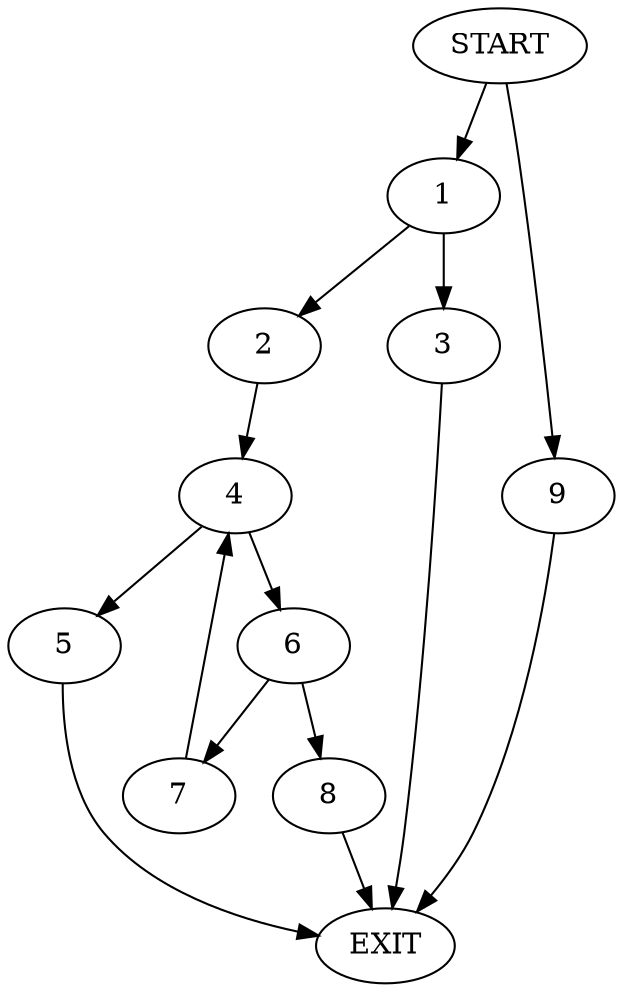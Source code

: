 digraph {
0 [label="START"]
10 [label="EXIT"]
0 -> 1
1 -> 2
1 -> 3
3 -> 10
2 -> 4
4 -> 5
4 -> 6
5 -> 10
6 -> 7
6 -> 8
8 -> 10
7 -> 4
0 -> 9
9 -> 10
}
